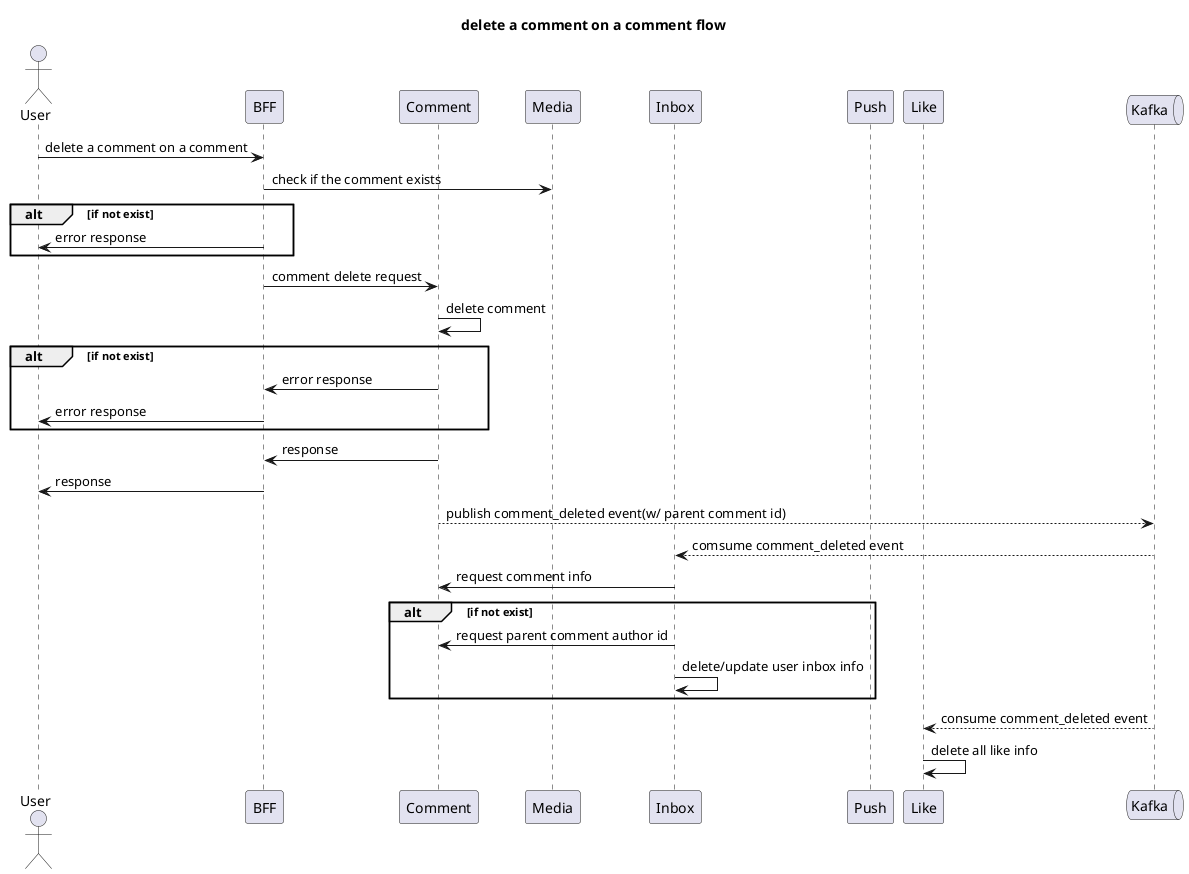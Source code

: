 @startuml
title "delete a comment on a comment flow"

actor User as user
participant BFF as bff
participant Comment as comment
participant Media as media
participant Inbox as inbox
participant Push as push
participant Like as like
queue Kafka as kafka

user -> bff: delete a comment on a comment
bff -> media: check if the comment exists
alt if not exist
user <- bff: error response
end
bff -> comment: comment delete request
comment -> comment: delete comment
alt if not exist
bff <- comment: error response
user <- bff: error response
end
bff <- comment: response
user <- bff: response
comment --> kafka: publish comment_deleted event(w/ parent comment id)
kafka --> inbox: comsume comment_deleted event
inbox -> comment: request comment info
alt if not exist
inbox -> comment: request parent comment author id
inbox -> inbox: delete/update user inbox info
end
like <-- kafka: consume comment_deleted event
like -> like: delete all like info
@enduml
